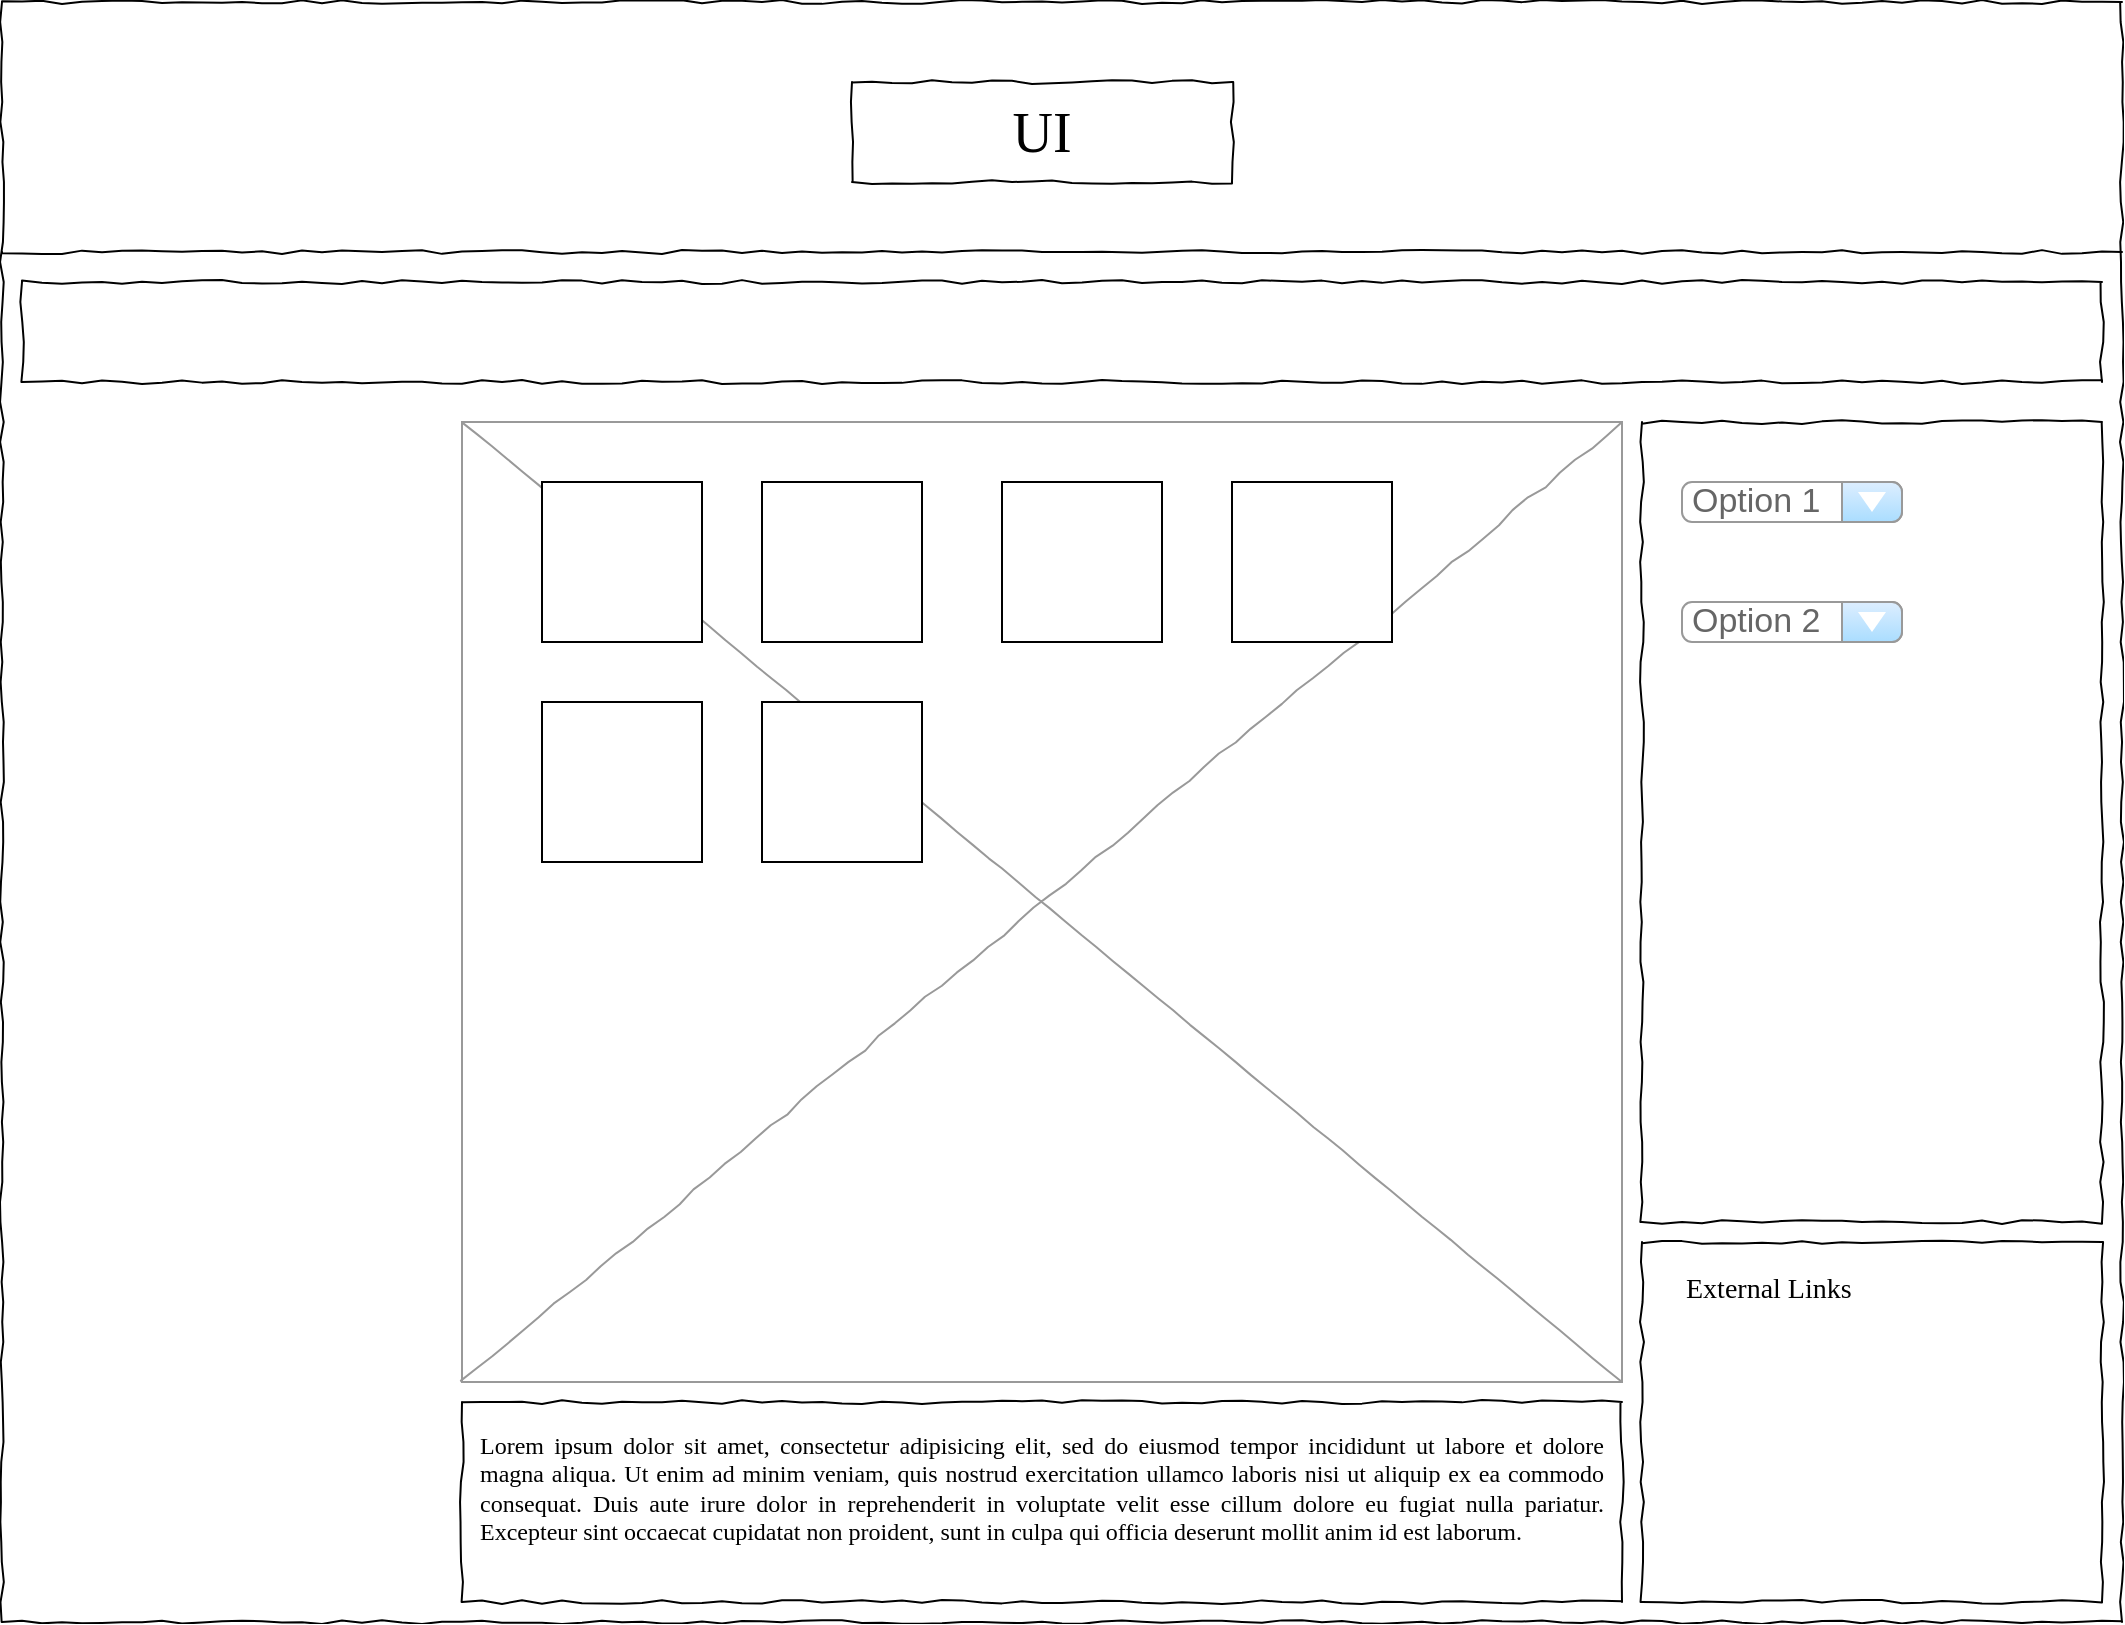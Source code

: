 <mxfile version="14.1.8" type="github" pages="2">
  <diagram name="Page-1" id="03018318-947c-dd8e-b7a3-06fadd420f32">
    <mxGraphModel dx="1639" dy="876" grid="1" gridSize="10" guides="1" tooltips="1" connect="1" arrows="1" fold="1" page="1" pageScale="1" pageWidth="1100" pageHeight="850" background="#ffffff" math="0" shadow="0">
      <root>
        <mxCell id="0" />
        <mxCell id="1" parent="0" />
        <mxCell id="677b7b8949515195-1" value="" style="whiteSpace=wrap;html=1;rounded=0;shadow=0;labelBackgroundColor=none;strokeColor=#000000;strokeWidth=1;fillColor=none;fontFamily=Verdana;fontSize=12;fontColor=#000000;align=center;comic=1;" parent="1" vertex="1">
          <mxGeometry x="20" y="20" width="1060" height="810" as="geometry" />
        </mxCell>
        <mxCell id="677b7b8949515195-2" value="UI" style="whiteSpace=wrap;html=1;rounded=0;shadow=0;labelBackgroundColor=none;strokeWidth=1;fontFamily=Verdana;fontSize=28;align=center;comic=1;" parent="1" vertex="1">
          <mxGeometry x="445" y="60" width="190" height="50" as="geometry" />
        </mxCell>
        <mxCell id="677b7b8949515195-9" value="" style="line;strokeWidth=1;html=1;rounded=0;shadow=0;labelBackgroundColor=none;fillColor=none;fontFamily=Verdana;fontSize=14;fontColor=#000000;align=center;comic=1;" parent="1" vertex="1">
          <mxGeometry x="20" y="140" width="1060" height="10" as="geometry" />
        </mxCell>
        <mxCell id="677b7b8949515195-10" value="" style="whiteSpace=wrap;html=1;rounded=0;shadow=0;labelBackgroundColor=none;strokeWidth=1;fillColor=none;fontFamily=Verdana;fontSize=12;align=center;comic=1;" parent="1" vertex="1">
          <mxGeometry x="30" y="160" width="1040" height="50" as="geometry" />
        </mxCell>
        <mxCell id="677b7b8949515195-15" value="&lt;div style=&quot;text-align: justify&quot;&gt;&lt;span&gt;Lorem ipsum dolor sit amet, consectetur adipisicing elit, sed do eiusmod tempor incididunt ut labore et dolore magna aliqua. Ut enim ad minim veniam, quis nostrud exercitation ullamco laboris nisi ut aliquip ex ea commodo consequat. Duis aute irure dolor in reprehenderit in voluptate velit esse cillum dolore eu fugiat nulla pariatur. Excepteur sint occaecat cupidatat non proident, sunt in culpa qui officia deserunt mollit anim id est laborum.&lt;/span&gt;&lt;/div&gt;" style="whiteSpace=wrap;html=1;rounded=0;shadow=0;labelBackgroundColor=none;strokeWidth=1;fillColor=none;fontFamily=Verdana;fontSize=12;align=center;verticalAlign=top;spacing=10;comic=1;" parent="1" vertex="1">
          <mxGeometry x="250" y="720" width="580" height="100" as="geometry" />
        </mxCell>
        <mxCell id="677b7b8949515195-16" value="" style="verticalLabelPosition=bottom;shadow=0;dashed=0;align=center;html=1;verticalAlign=top;strokeWidth=1;shape=mxgraph.mockup.graphics.simpleIcon;strokeColor=#999999;rounded=0;labelBackgroundColor=none;fontFamily=Verdana;fontSize=14;fontColor=#000000;comic=1;" parent="1" vertex="1">
          <mxGeometry x="250" y="230" width="580" height="480" as="geometry" />
        </mxCell>
        <mxCell id="677b7b8949515195-25" value="" style="whiteSpace=wrap;html=1;rounded=0;shadow=0;labelBackgroundColor=none;strokeWidth=1;fillColor=none;fontFamily=Verdana;fontSize=12;align=center;comic=1;" parent="1" vertex="1">
          <mxGeometry x="840" y="230" width="230" height="400" as="geometry" />
        </mxCell>
        <mxCell id="677b7b8949515195-26" value="" style="whiteSpace=wrap;html=1;rounded=0;shadow=0;labelBackgroundColor=none;strokeWidth=1;fillColor=none;fontFamily=Verdana;fontSize=12;align=center;comic=1;" parent="1" vertex="1">
          <mxGeometry x="840" y="640" width="230" height="180" as="geometry" />
        </mxCell>
        <mxCell id="677b7b8949515195-42" value="External Links" style="text;html=1;points=[];align=left;verticalAlign=top;spacingTop=-4;fontSize=14;fontFamily=Verdana" parent="1" vertex="1">
          <mxGeometry x="860" y="653" width="170" height="20" as="geometry" />
        </mxCell>
        <mxCell id="jZwx2I84UgFpKSR-Wi5U-4" value="Option 1" style="strokeWidth=1;shadow=0;dashed=0;align=center;html=1;shape=mxgraph.mockup.forms.comboBox;strokeColor=#999999;fillColor=#ddeeff;align=left;fillColor2=#aaddff;mainText=;fontColor=#666666;fontSize=17;spacingLeft=3;" vertex="1" parent="1">
          <mxGeometry x="860" y="260" width="110" height="20" as="geometry" />
        </mxCell>
        <mxCell id="jZwx2I84UgFpKSR-Wi5U-5" value="Option 2" style="strokeWidth=1;shadow=0;dashed=0;align=center;html=1;shape=mxgraph.mockup.forms.comboBox;strokeColor=#999999;fillColor=#ddeeff;align=left;fillColor2=#aaddff;mainText=;fontColor=#666666;fontSize=17;spacingLeft=3;" vertex="1" parent="1">
          <mxGeometry x="860" y="320" width="110" height="20" as="geometry" />
        </mxCell>
        <mxCell id="jZwx2I84UgFpKSR-Wi5U-8" value="" style="whiteSpace=wrap;html=1;aspect=fixed;" vertex="1" parent="1">
          <mxGeometry x="290" y="260" width="80" height="80" as="geometry" />
        </mxCell>
        <mxCell id="jZwx2I84UgFpKSR-Wi5U-9" value="" style="whiteSpace=wrap;html=1;aspect=fixed;" vertex="1" parent="1">
          <mxGeometry x="400" y="260" width="80" height="80" as="geometry" />
        </mxCell>
        <mxCell id="jZwx2I84UgFpKSR-Wi5U-10" value="" style="whiteSpace=wrap;html=1;aspect=fixed;" vertex="1" parent="1">
          <mxGeometry x="520" y="260" width="80" height="80" as="geometry" />
        </mxCell>
        <mxCell id="jZwx2I84UgFpKSR-Wi5U-11" value="" style="whiteSpace=wrap;html=1;aspect=fixed;" vertex="1" parent="1">
          <mxGeometry x="635" y="260" width="80" height="80" as="geometry" />
        </mxCell>
        <mxCell id="jZwx2I84UgFpKSR-Wi5U-12" value="" style="whiteSpace=wrap;html=1;aspect=fixed;" vertex="1" parent="1">
          <mxGeometry x="290" y="370" width="80" height="80" as="geometry" />
        </mxCell>
        <mxCell id="jZwx2I84UgFpKSR-Wi5U-13" value="" style="whiteSpace=wrap;html=1;aspect=fixed;" vertex="1" parent="1">
          <mxGeometry x="400" y="370" width="80" height="80" as="geometry" />
        </mxCell>
      </root>
    </mxGraphModel>
  </diagram>
  <diagram id="GE03UonwPK6v5L9aw8l-" name="Page-2">
    <mxGraphModel dx="1639" dy="876" grid="1" gridSize="10" guides="1" tooltips="1" connect="1" arrows="1" fold="1" page="1" pageScale="1" pageWidth="827" pageHeight="1169" math="0" shadow="0">
      <root>
        <mxCell id="7CaEJiZgis-rqmdohpPh-0" />
        <mxCell id="7CaEJiZgis-rqmdohpPh-1" parent="7CaEJiZgis-rqmdohpPh-0" />
        <mxCell id="7CaEJiZgis-rqmdohpPh-2" value="" style="rounded=1;whiteSpace=wrap;html=1;" vertex="1" parent="7CaEJiZgis-rqmdohpPh-1">
          <mxGeometry x="140" y="190" width="120" height="60" as="geometry" />
        </mxCell>
        <mxCell id="7CaEJiZgis-rqmdohpPh-3" value="" style="rounded=1;whiteSpace=wrap;html=1;" vertex="1" parent="7CaEJiZgis-rqmdohpPh-1">
          <mxGeometry x="340" y="50" width="120" height="60" as="geometry" />
        </mxCell>
        <mxCell id="7CaEJiZgis-rqmdohpPh-4" value="Photo Grid" style="text;html=1;strokeColor=none;fillColor=none;align=center;verticalAlign=middle;whiteSpace=wrap;rounded=0;" vertex="1" parent="7CaEJiZgis-rqmdohpPh-1">
          <mxGeometry x="140" y="170" width="70" height="20" as="geometry" />
        </mxCell>
        <mxCell id="7CaEJiZgis-rqmdohpPh-5" value="Photo Container" style="text;html=1;strokeColor=none;fillColor=none;align=center;verticalAlign=middle;whiteSpace=wrap;rounded=0;" vertex="1" parent="7CaEJiZgis-rqmdohpPh-1">
          <mxGeometry x="380" y="20" width="40" height="20" as="geometry" />
        </mxCell>
        <mxCell id="7CaEJiZgis-rqmdohpPh-6" value="" style="rounded=1;whiteSpace=wrap;html=1;" vertex="1" parent="7CaEJiZgis-rqmdohpPh-1">
          <mxGeometry x="140" y="320" width="120" height="60" as="geometry" />
        </mxCell>
        <mxCell id="7CaEJiZgis-rqmdohpPh-7" value="" style="rounded=1;whiteSpace=wrap;html=1;" vertex="1" parent="7CaEJiZgis-rqmdohpPh-1">
          <mxGeometry x="560" y="190" width="120" height="60" as="geometry" />
        </mxCell>
        <mxCell id="7CaEJiZgis-rqmdohpPh-8" value="Photo Item" style="text;html=1;strokeColor=none;fillColor=none;align=center;verticalAlign=middle;whiteSpace=wrap;rounded=0;" vertex="1" parent="7CaEJiZgis-rqmdohpPh-1">
          <mxGeometry x="140" y="300" width="60" height="20" as="geometry" />
        </mxCell>
        <mxCell id="7CaEJiZgis-rqmdohpPh-9" value="County Locator" style="text;html=1;strokeColor=none;fillColor=none;align=center;verticalAlign=middle;whiteSpace=wrap;rounded=0;" vertex="1" parent="7CaEJiZgis-rqmdohpPh-1">
          <mxGeometry x="560" y="170" width="100" height="20" as="geometry" />
        </mxCell>
        <mxCell id="7CaEJiZgis-rqmdohpPh-10" value="" style="rounded=1;whiteSpace=wrap;html=1;" vertex="1" parent="7CaEJiZgis-rqmdohpPh-1">
          <mxGeometry x="560" y="310" width="120" height="60" as="geometry" />
        </mxCell>
        <mxCell id="7CaEJiZgis-rqmdohpPh-11" value="Data Range Selector" style="text;html=1;strokeColor=none;fillColor=none;align=center;verticalAlign=middle;whiteSpace=wrap;rounded=0;" vertex="1" parent="7CaEJiZgis-rqmdohpPh-1">
          <mxGeometry x="560" y="290" width="120" height="20" as="geometry" />
        </mxCell>
      </root>
    </mxGraphModel>
  </diagram>
</mxfile>
